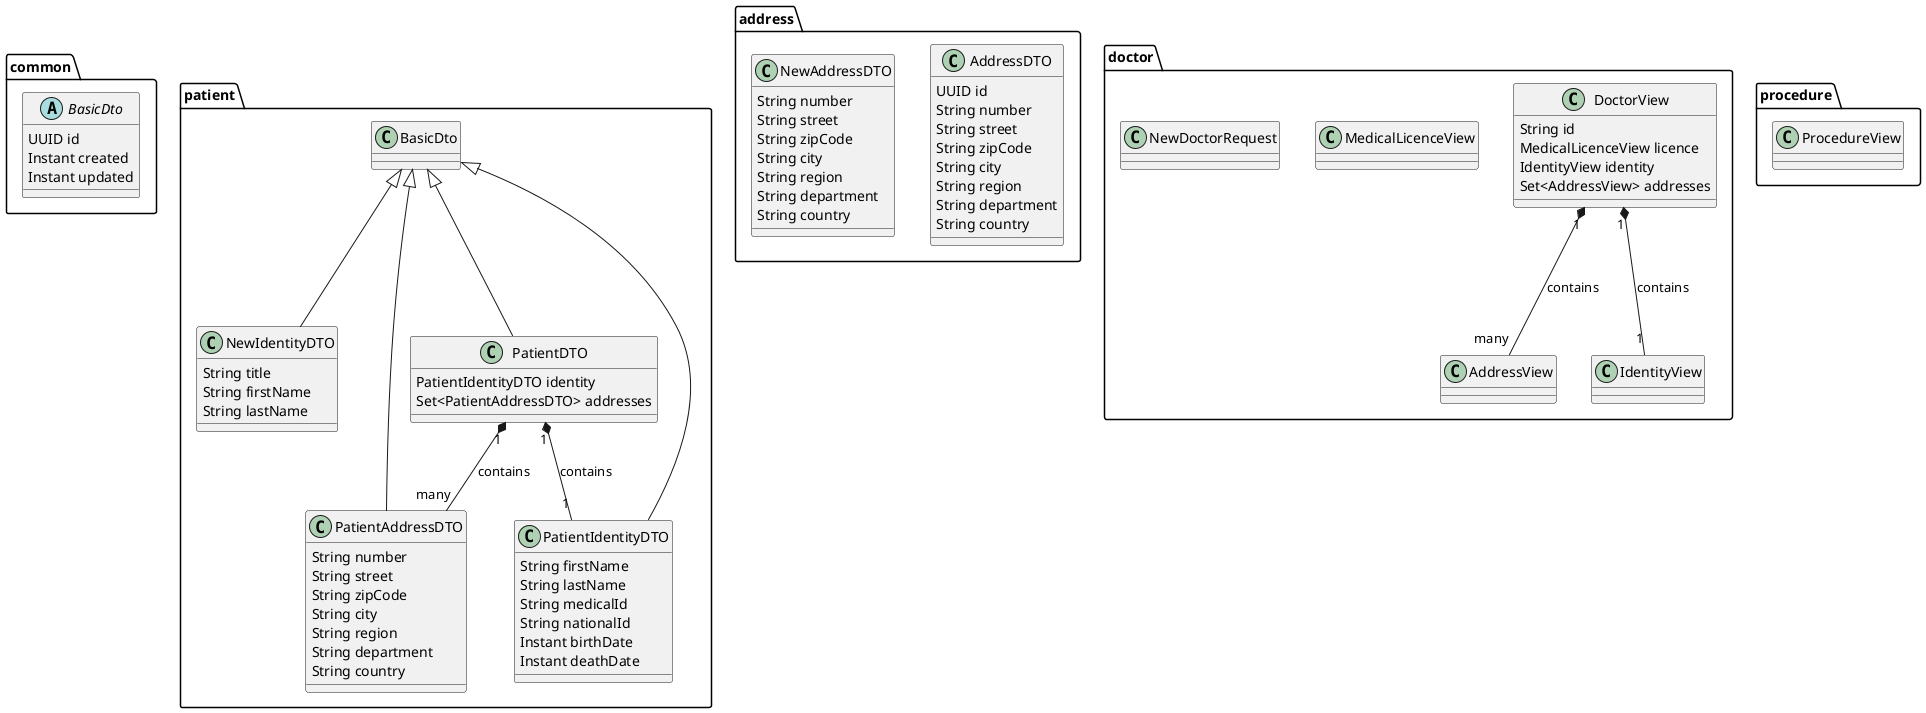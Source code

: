 @startuml
'https://plantuml.com/class-diagram

package common {
    abstract class BasicDto {
        UUID id
        Instant created
        Instant updated
    }
}

package patient {
    class NewIdentityDTO extends BasicDto {
        String title
        String firstName
        String lastName
    }

    class PatientAddressDTO extends BasicDto {
        String number
        String street
        String zipCode
        String city
        String region
        String department
        String country
    }

    class PatientDTO extends BasicDto {
        PatientIdentityDTO identity
        Set<PatientAddressDTO> addresses
    }

    class PatientIdentityDTO extends BasicDto {
        String firstName
        String lastName
        String medicalId
        String nationalId
        Instant birthDate
        Instant deathDate
    }
}

package address {
    class AddressDTO {
        UUID id
        String number
        String street
        String zipCode
        String city
        String region
        String department
        String country
    }

    class NewAddressDTO {
        String number
        String street
        String zipCode
        String city
        String region
        String department
        String country
    }
}

package doctor {
    class AddressView

    class DoctorView {
        String id
        MedicalLicenceView licence
        IdentityView identity
        Set<AddressView> addresses
    }

    class IdentityView
    class MedicalLicenceView
    class NewDoctorRequest
}

package procedure {
    class ProcedureView
}

DoctorView "1" *-- "many" AddressView : contains
DoctorView "1" *-- "1" IdentityView : contains

PatientDTO "1" *-- "many" PatientAddressDTO : contains
PatientDTO "1" *-- "1" PatientIdentityDTO : contains

@enduml
